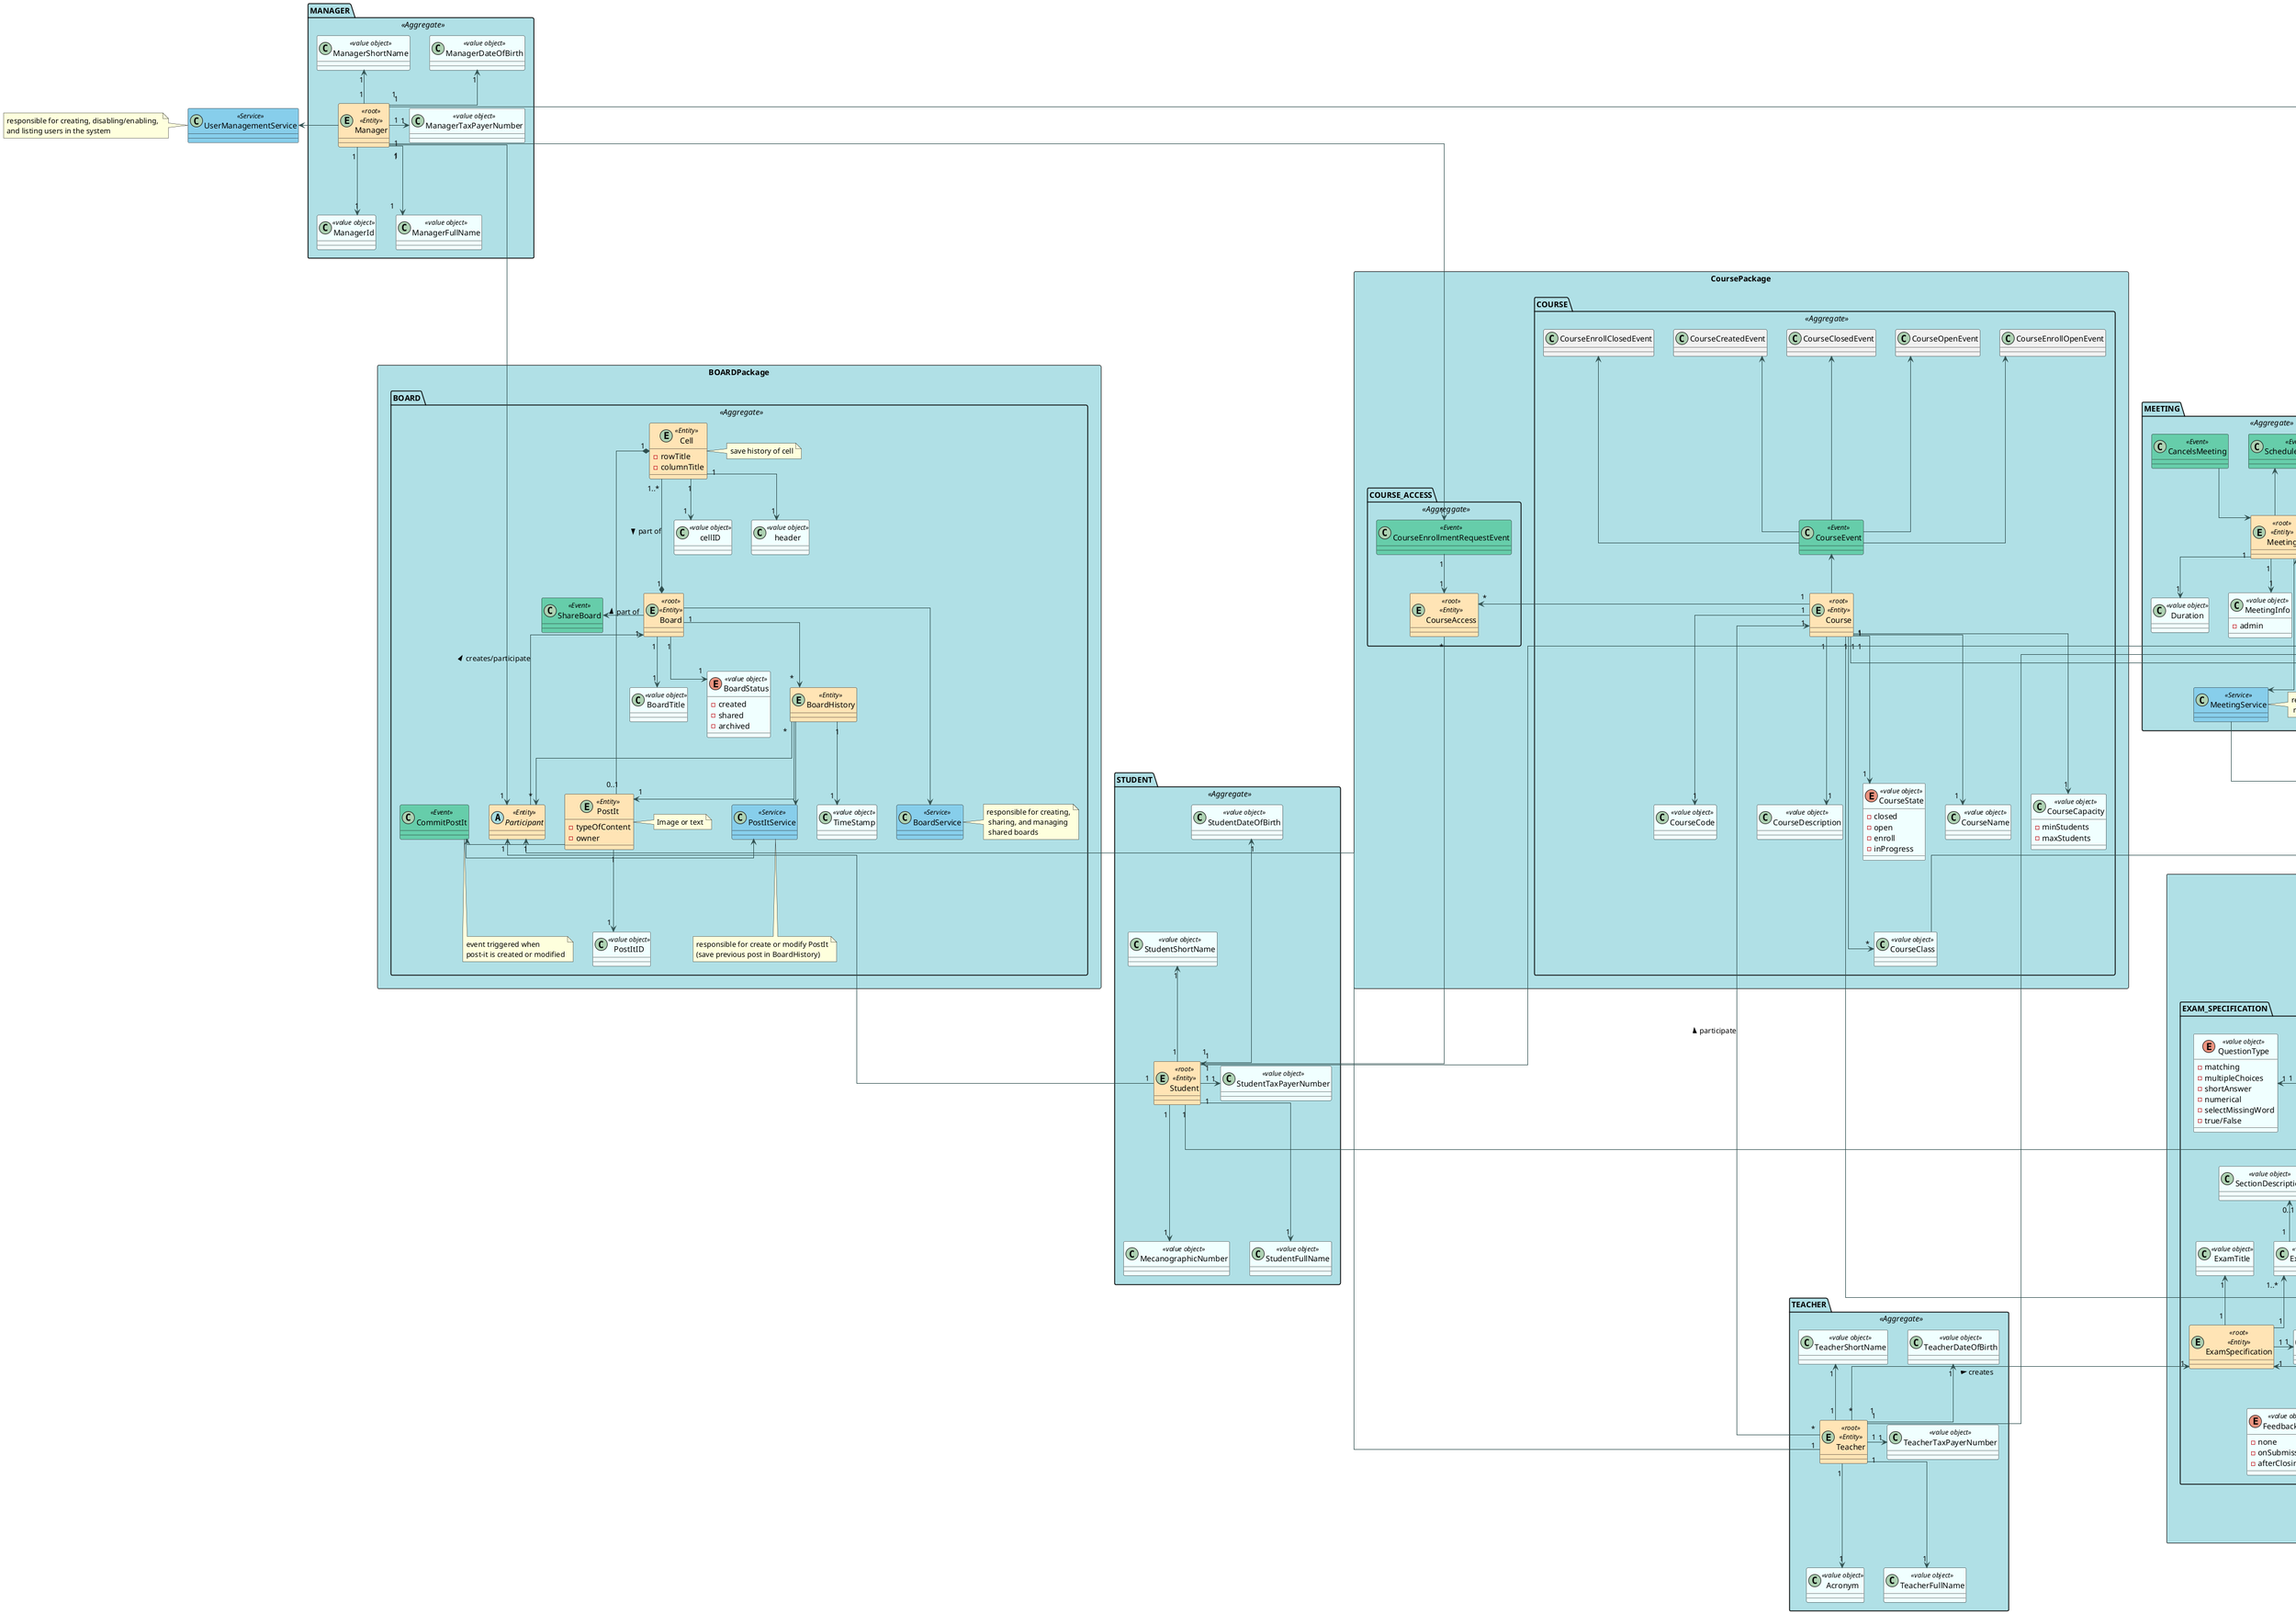     @startuml

  skinparam linetype ortho
  skinparam Shadowing False

  skinparam class {
        BackgroundColor<<Entity>> Moccasin
        BackgroundColor<<value object>> Azure
        BackgroundColor<<Event>> MediumAquaMarine
        BackgroundColor<<Service>> SkyBlue
        ArrowColor DarkSlateGrey
    }

    skinparam package {
        BackgroundColor PowderBlue
        packageLayout grid
        packageColumn 2
    }

  package TEACHER <<Aggregate>> {
      entity Teacher <<root>> <<Entity>>

      class Acronym <<value object>> 

      class TeacherFullName <<value object>> 

      class TeacherShortName <<value object>> 

      class TeacherDateOfBirth <<value object>> 

      class TeacherTaxPayerNumber <<value object>> 

  Teacher "1" -down--> "1" Acronym
  Teacher "1" -down--> "1" TeacherFullName
  Teacher "1" -up-> "1" TeacherShortName
  Teacher "1" -up-> "1" TeacherDateOfBirth
  Teacher "1" -> "1" TeacherTaxPayerNumber

  }

  package MANAGER <<Aggregate>> {
      entity Manager <<root>> <<Entity>>

      class ManagerId <<value object>> 

      class ManagerFullName <<value object>> 

      class ManagerShortName <<value object>> 

      class ManagerDateOfBirth <<value object>> 

      class ManagerTaxPayerNumber <<value object>> 

      Manager "1" -down--> "1" ManagerId
      Manager "1" -down--> "1" ManagerFullName
      Manager "1" -up-> "1" ManagerShortName
      Manager "1" -up-> "1" ManagerDateOfBirth
      Manager "1" -> "1" ManagerTaxPayerNumber
  }

  package STUDENT <<Aggregate>> {
      entity Student <<root>> <<Entity>>

      class MecanographicNumber <<value object>> 

      class StudentFullName <<value object>> 

      class StudentShortName <<value object>> 

      class StudentDateOfBirth <<value object>> 

      class StudentTaxPayerNumber <<value object>> 

      Student "1" -down--> "1" MecanographicNumber
      Student "1" ---> "1" StudentFullName
      Student "1" -up-> "1" StudentShortName
      Student "1" -up--> "1" StudentDateOfBirth
      Student "1" -> "1" StudentTaxPayerNumber
  }

      package TIMETABLE <<Aggregate>> {
          interface Event <<interface>>

          entity RecurringPattern <<root>> <<entity>>{
              - startDate
              - endDate
              - startTime
              - endTime
          }

          enum RecurringFrequency <<enum>>{
            - weekly
            - once
          }

          RecurringPattern "1" --> "1" RecurringFrequency
          RecurringPattern "1" -> "*" Event
      }

  package CoursePackage <<Rectangle>> {
      package COURSE <<Aggregate>> {
          entity Course <<root>> <<Entity>>

          class CourseCode <<value object>>

          class CourseName <<value object>>

          class CourseDescription <<value object>>

          class CourseClass <<value object>>

          enum CourseState <<value object>>{
              - closed
              - open
              - enroll
              - inProgress
          }

          class CourseCapacity <<value object>> {
              -minStudents
              -maxStudents
          }

          class CourseEvent <<Event>>

          class CourseClosedEvent
          class CourseOpenEvent
          class CourseEnrollOpenEvent
          class CourseEnrollClosedEvent
          class CourseCreatedEvent

          Course "1" -down--> "1" CourseCode
          Course "1" -down--> "1" CourseName
          Course "1" -down--> "1" CourseState
          Course "1" -down--> "1" CourseDescription
          Course "1" -down--> "1" CourseCapacity
          Course -up-> CourseEvent
          Course "1" ----> "*" CourseClass
          CourseEvent -up--> CourseClosedEvent
          CourseEvent -up--> CourseOpenEvent
          CourseEvent -up--> CourseEnrollOpenEvent
          CourseEvent -up--> CourseEnrollClosedEvent
          CourseEvent -up--> CourseCreatedEvent
          CourseClass -up-|> Event
      }

      package COURSE_ACCESS <<Aggreggate>>{
          entity CourseAccess <<root>> <<Entity>>
          CourseAccess "*" -down----> "1" Student
          Course "1" -> "*" CourseAccess

          class CourseEnrollmentRequestEvent <<Event>>
          CourseAccess "1" <-up- "1" CourseEnrollmentRequestEvent
          Manager "1" -down-----> "1" CourseEnrollmentRequestEvent
      }

      Teacher "*" -up> "1" Course : participate >
      'Teacher "1" -> "1" Course : in charge of >
  }

  package ExamPackage <<Rectangle>> {
      package EXAM_SPECIFICATION <<Aggregate>> {
          entity ExamSpecification <<root>> <<Entity>>
          class ExamTitle <<value object>>
          class HeaderDescription <<value object>>
          class ExamHeader <<value object>>
          class ExamSection <<value object>>
          class SectionDescription <<value object>>

          class Question <<value object>> {
              -description
              -solution
          }

          class QuestionFeedback <<value object>>

          enum QuestionType <<value object>> {
              - matching
              - multipleChoices
              - shortAnswer
              - numerical
              - selectMissingWord
              - true/False
          }

          enum FeedbackType <<value object>> {
              - none
              - onSubmission
              - afterClosing
          }

          enum GradeType <<value object>> {
              - none
              - onSubmission
              - afterClosing
          }
      }

      package EXAM <<Aggregate>> {
          entity Exam <<root>> <<Entity>>

          class ExamDate <<value object>> {
              -openDate
              -closeDate
          }

          class ExamEvent <<Event>>
          class OpeningEvent <<Event>>
          class ClosingEvent <<Event>>
      }

      package EXAM_RESULT <<Aggregate>> {
          entity ExamResult <<root>> <<Entity>>

          class ExamGrade <<value object>>
          class ExamFeedback <<value object>>
      }

      class ExamGradingService <<Service>>

      ExamSpecification "1" -up-> "1" ExamTitle
      ExamSpecification "1" -right--> "1" ExamHeader

      ExamHeader "1" -right--> "0..1" HeaderDescription
      ExamHeader "1" -down-> "1" FeedbackType
      ExamHeader "1" -down-> "1" GradeType

      ExamSpecification "1" -up-> "1..*" ExamSection

      ExamSection "1" -up-> "0..1" SectionDescription
      ExamSection "1" -up--> "1..*" Question

      Question "1" -up> "1" QuestionType
      Question "1" -> "0..*" QuestionFeedback

      Exam "1" -down> "1" ExamSpecification
      /' curso liga se a exame '/
      Exam "1" -> "1" ExamDate
      OpeningEvent -up--> ExamEvent
      ClosingEvent -up--> ExamEvent
      Exam "1" -up-> "1" ExamEvent
      ExamGradingService "1" -up----> "1" ExamResult

      ExamResult "1" -up-> "1" ExamGrade
      ExamResult "1" -> "1" ExamFeedback

      Course "1" -> "0..*" Exam

      ClosingEvent -> ExamGradingService
      note bottom: responsible for auto-correcting\nand grading the exam

      Student "1" -right-> "0..1" ExamResult
      Teacher "*" -u-> "1" ExamSpecification : creates >
  }

  package BOARDPackage <<Rectangle>> {
  package BOARD <<Aggregate>> {

      entity Board <<root>> <<Entity>>
      class BoardTitle <<value object>>

      enum BoardStatus <<value object>>{
                    - created
                    - shared
                    - archived
                }

      entity Cell <<Entity>>{
                    -rowTitle
                    -columnTitle
                }
      note right : save history of cell

      class cellID <<value object>>
      class header <<value object>>

      entity BoardHistory <<Entity>>

      class TimeStamp <<value object>>

      entity PostIt <<Entity>> {
                    - typeOfContent
                    -owner
      }
      note right: Image or text

      class PostItID <<value object>>

      abstract  Participant <<Entity>>


      class ShareBoard <<Event>>

      class CommitPostIt <<Event>>
      note bottom : event triggered when\npost-it is created or modified



      class BoardService <<Service>>
      Board -down--> BoardService
      note right :responsible for creating,\n sharing, and managing\n shared boards

      class PostItService <<Service>>
      BoardHistory -down-> PostItService
      note bottom : responsible for create or modify PostIt\n(save previous post in BoardHistory)


  }

    Board "1" --> "1" BoardStatus

    Cell "1" --> "1" cellID
    Cell "1" --> "1" header
    Board "1" --> "*" BoardHistory
    BoardHistory "*"--> "1" PostIt
    Board "1" --> "1" BoardTitle
    Board "1" *-up-- "1..*" Cell : part of <
    Cell "1"  *--- "0..1" PostIt : part of <

    ShareBoard <- Board
    Participant "*"--up> "1" Board : creates/participate >
    CommitPostIt <- PostIt
    PostIt "1" -down-> "1" PostItID
    BoardHistory "1" --> "1" TimeStamp
    BoardHistory --> Participant

    Student "1" -up--> "1" Participant
    Teacher "1" -up--> "1" Participant
    Manager "1" -> "1" Participant

    CommitPostIt -> PostItService
    
  }

  package MEETING <<Aggregate>> {

      entity Meeting <<root>> <<Entity>>

      class MeetingInfo <<value object>>{
          -admin
      }

      class Duration <<value object>> 

      class ScheduleMeeting <<Event>>

      class CancelsMeeting <<Event>>

      class MeetingService <<Service>>
      note right: responsible for managing\n meetings between users


      abstract  Participant <<Entity>>


      Participant "*"--up> "1" Meeting : creates/participate >


      Meeting "1" --> "1" Duration
      Meeting "1" --> "1" MeetingInfo
      Meeting  -up->  ScheduleMeeting
      CancelsMeeting  -down->  Meeting

      Student "1" -up--> "1" Participant
      Teacher "1" -up--> "1" Participant
      Manager "1" -> "1" Participant



      Meeting ---> MeetingService
      MeetingService --> RecurringPattern
  }


  class UserManagementService <<Service>>
  Manager --left> UserManagementService
  note left: responsible for creating, disabling/enabling, \nand listing users in the system

  class CourseManagementService <<Service>>
  Course -> CourseManagementService
  note right: responsible for enrolling students in a course,\n either by bulk import or by individual request


@enduml
